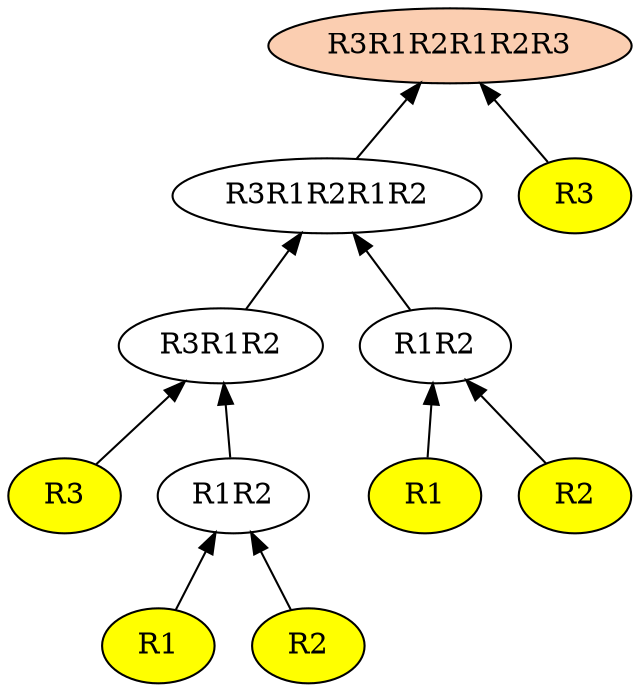 digraph G {
rankdir = BT;
1[style=filled, fillcolor= "#FBCEB1", label=R3R1R2R1R2R3];
2[label=R3R1R2R1R2];
2->1
3[label=R3];
3->1
4[label=R3R1R2];
4->2
5[label=R1R2];
5->2
8[label=R3];
8->4
9[label=R1R2];
9->4
8[style=filled, fillcolor=yellow];
18[label=R1];
18->9
19[label=R2];
19->9
18[style=filled, fillcolor=yellow];
19[style=filled, fillcolor=yellow];
10[label=R1];
10->5
11[label=R2];
11->5
10[style=filled, fillcolor=yellow];
11[style=filled, fillcolor=yellow];
3[style=filled, fillcolor=yellow];
}